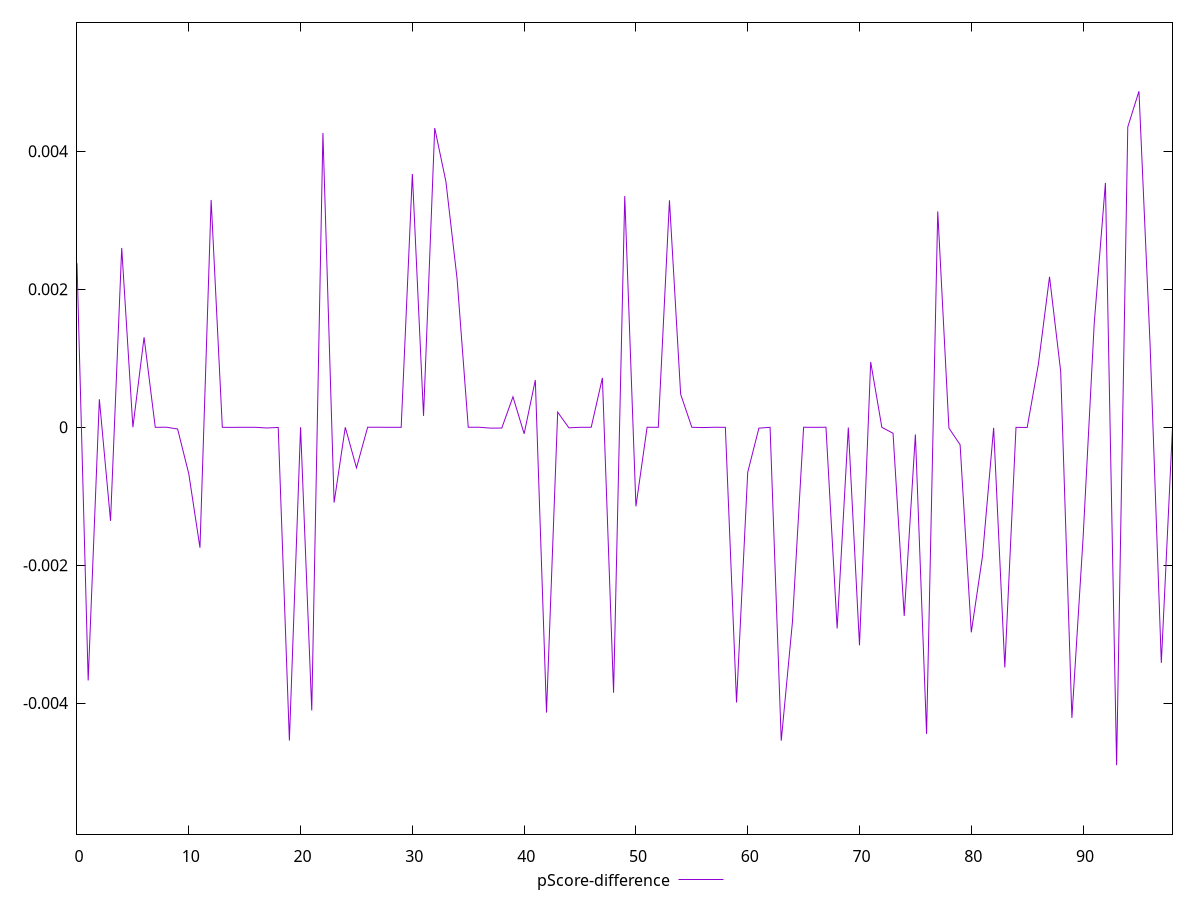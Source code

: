 reset

$pScoreDifference <<EOF
0 0.0023769184289944567
1 -0.0036722793111505503
2 0.0004053826403737082
3 -0.0013580877591463647
4 0.0025987506327644905
5 -7.44832722610056e-7
6 0.0013036969695604528
7 -0.0000014716485983168326
8 -4.255164608446549e-7
9 -0.000026062725390074704
10 -0.0006757872078674287
11 -0.0017476404485948782
12 0.0032948358364137675
13 -0.000001945846487827474
14 -0.000002121499069973609
15 -9.724098788410629e-7
16 -0.0000019504363659716972
17 -0.000011518499379858937
18 -0.0000032049023488411876
19 -0.004544165358434937
20 -7.102980754680743e-7
21 -0.004106966342530383
22 0.004265874494905009
23 -0.001092610351521306
24 -0.0000013973428627522821
25 -0.0005896184091331858
26 -8.078191764404608e-7
27 -7.583959492629688e-7
28 -0.0000015915937745525355
29 -0.0000010568641131136758
30 0.0036713871927712693
31 0.00016395647061884233
32 0.004337885042146161
33 0.0035624818169170958
34 0.00215424801719466
35 -7.942940061234083e-7
36 -9.654059615060717e-7
37 -0.000013204343216388637
38 -0.000012264287604590862
39 0.0004411279132898738
40 -0.00009554967485148058
41 0.000684639059246761
42 -0.004137876219316827
43 0.0002184364957935614
44 -0.000009041217694738535
45 -0.0000013103808977898979
46 -9.54687626730788e-7
47 0.000715079051351375
48 -0.0038501868846906318
49 0.003351664331504911
50 -0.0011475840407024762
51 -5.784203720438086e-7
52 -0.00000193111532076351
53 0.0032900218852177643
54 0.0004787210787476903
55 -0.0000012022612365658603
56 -0.0000052137390096351766
57 -8.271677424120938e-7
58 -0.0000015099663583928447
59 -0.0039924828273837365
60 -0.0006539701408111442
61 -0.000013600748346331848
62 -0.0000018465354529872968
63 -0.004546032158797009
64 -0.00282575951193087
65 -6.916273656010219e-7
66 -0.0000019124493944033816
67 -5.912499969618068e-7
68 -0.002918220645126035
69 -0.000004188656776760169
70 -0.003162835974635514
71 0.0009456385242406773
72 -0.0000013767282380783286
73 -0.0000881342151495268
74 -0.002736344973673921
75 -0.00010460020114566593
76 -0.004447301000179316
77 0.003128641188132275
78 -0.000013028791536084938
79 -0.0002546785581736266
80 -0.0029744656127054236
81 -0.0018744259293597132
82 -0.000009336985765218131
83 -0.003483822768921674
84 -0.000002501213327565921
85 -0.0000037833942784226693
86 0.0009111585271841527
87 0.002180662955114543
88 0.0008046218580617381
89 -0.0042157708678467465
90 -0.0016094332969970315
91 0.0015102899265908576
92 0.0035429535200095508
93 -0.004900704679275614
94 0.004353582188427074
95 0.00487125120569043
96 0.001176178524581739
97 -0.0034171626572784275
98 -0.000004636467164198521
EOF

set key outside below
set xrange [0:98]
set yrange [-0.005900704679275614:0.00587125120569043]
set trange [-0.005900704679275614:0.00587125120569043]
set terminal svg size 640, 500 enhanced background rgb 'white'
set output "reports/report_00027_2021-02-24T12-40-31.850Z/bootup-time/samples/card/pScore-difference/values.svg"

plot $pScoreDifference title "pScore-difference" with line

reset

